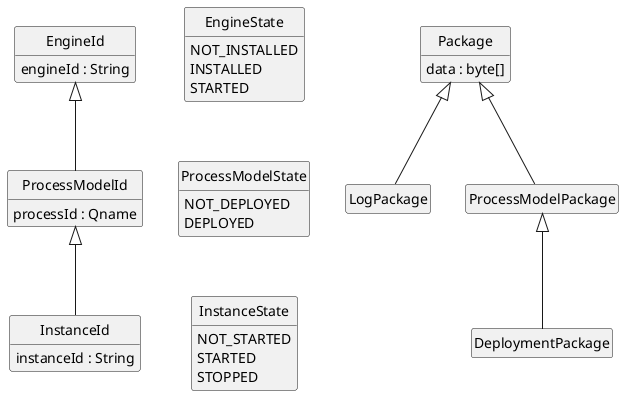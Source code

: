 @startuml

class EngineId {
  engineId : String
}

class ProcessModelId extends EngineId {
  processId : Qname
}

class InstanceId extends ProcessModelId {
  instanceId : String
}


enum EngineState {
    NOT_INSTALLED
    INSTALLED
    STARTED
}

enum ProcessModelState {
    NOT_DEPLOYED
    DEPLOYED
}

enum InstanceState {
    NOT_STARTED
    STARTED
    STOPPED
}

EngineState -[hidden]down- ProcessModelState
ProcessModelState -[hidden]down- InstanceState


class Package {
  data : byte[]
}

class LogPackage extends Package
class ProcessModelPackage extends Package
class DeploymentPackage extends ProcessModelPackage



hide empty members
hide empty methods
hide circle

skinparam monochrome true
skinparam shadowing false
skinparam packageStyle rect
@enduml
